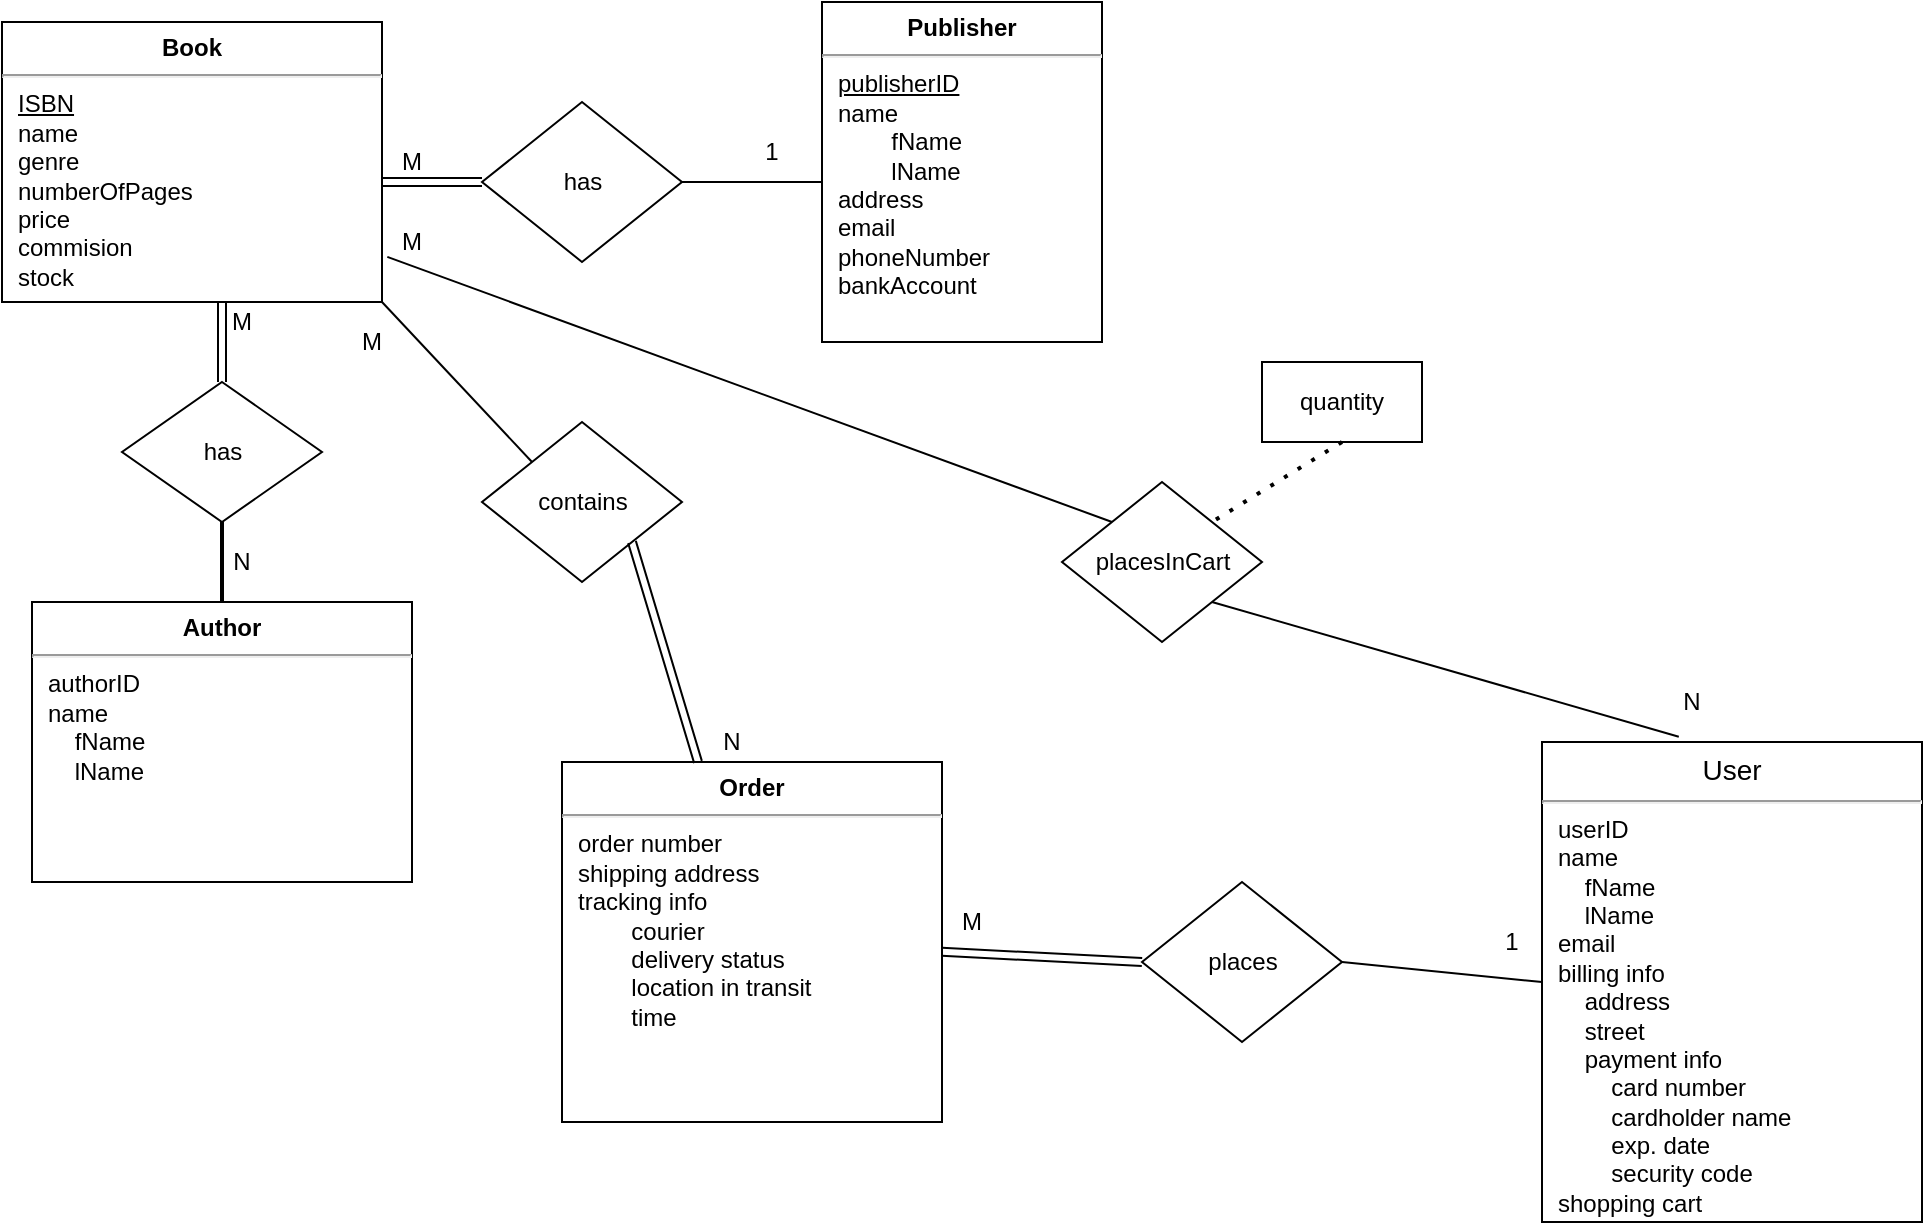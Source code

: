 <mxfile>
    <diagram id="R2lEEEUBdFMjLlhIrx00" name="Page-1">
        <mxGraphModel dx="2448" dy="929" grid="1" gridSize="10" guides="1" tooltips="1" connect="1" arrows="1" fold="1" page="1" pageScale="1" pageWidth="850" pageHeight="1100" math="0" shadow="0" extFonts="Permanent Marker^https://fonts.googleapis.com/css?family=Permanent+Marker">
            <root>
                <mxCell id="0"/>
                <mxCell id="1" parent="0"/>
                <mxCell id="14" value="has" style="shape=rhombus;html=1;dashed=0;whitespace=wrap;perimeter=rhombusPerimeter;" vertex="1" parent="1">
                    <mxGeometry x="-250" y="230" width="100" height="70" as="geometry"/>
                </mxCell>
                <mxCell id="16" style="edgeStyle=none;shape=link;html=1;exitX=0.5;exitY=1;exitDx=0;exitDy=0;entryX=0.5;entryY=0;entryDx=0;entryDy=0;strokeColor=default;" edge="1" parent="1" target="14">
                    <mxGeometry relative="1" as="geometry">
                        <mxPoint x="-200" y="190" as="sourcePoint"/>
                    </mxGeometry>
                </mxCell>
                <mxCell id="18" value="" style="line;strokeWidth=2;direction=south;html=1;" vertex="1" parent="1">
                    <mxGeometry x="-205" y="300" width="10" height="40" as="geometry"/>
                </mxCell>
                <mxCell id="19" value="M" style="text;html=1;strokeColor=none;fillColor=none;align=center;verticalAlign=middle;whiteSpace=wrap;rounded=0;" vertex="1" parent="1">
                    <mxGeometry x="-205" y="190" width="30" height="20" as="geometry"/>
                </mxCell>
                <mxCell id="21" value="N" style="text;html=1;strokeColor=none;fillColor=none;align=center;verticalAlign=middle;whiteSpace=wrap;rounded=0;" vertex="1" parent="1">
                    <mxGeometry x="-205" y="310" width="30" height="20" as="geometry"/>
                </mxCell>
                <mxCell id="22" value="has" style="shape=rhombus;html=1;dashed=0;whitespace=wrap;perimeter=rhombusPerimeter;" vertex="1" parent="1">
                    <mxGeometry x="-70" y="90" width="100" height="80" as="geometry"/>
                </mxCell>
                <mxCell id="25" value="" style="line;strokeWidth=1;rotatable=0;dashed=0;labelPosition=right;align=left;verticalAlign=middle;spacingTop=0;spacingLeft=6;points=[];portConstraint=eastwest;" vertex="1" parent="1">
                    <mxGeometry x="30" y="125" width="70" height="10" as="geometry"/>
                </mxCell>
                <mxCell id="26" style="edgeStyle=none;shape=link;html=1;exitX=1;exitY=0.5;exitDx=0;exitDy=0;entryX=0;entryY=0.5;entryDx=0;entryDy=0;strokeColor=default;" edge="1" parent="1" target="22">
                    <mxGeometry relative="1" as="geometry">
                        <mxPoint x="-120" y="130" as="sourcePoint"/>
                    </mxGeometry>
                </mxCell>
                <mxCell id="27" value="M" style="text;html=1;strokeColor=none;fillColor=none;align=center;verticalAlign=middle;whiteSpace=wrap;rounded=0;" vertex="1" parent="1">
                    <mxGeometry x="-120" y="110" width="30" height="20" as="geometry"/>
                </mxCell>
                <mxCell id="28" value="1" style="text;html=1;strokeColor=none;fillColor=none;align=center;verticalAlign=middle;whiteSpace=wrap;rounded=0;" vertex="1" parent="1">
                    <mxGeometry x="60" y="105" width="30" height="20" as="geometry"/>
                </mxCell>
                <mxCell id="61" value="&lt;p style=&quot;margin: 0px ; margin-top: 6px ; text-align: center&quot;&gt;&lt;b&gt;Book&lt;/b&gt;&lt;/p&gt;&lt;hr&gt;&lt;p style=&quot;margin: 0px ; margin-left: 8px&quot;&gt;&lt;u&gt;ISBN&lt;/u&gt;&lt;/p&gt;&lt;p style=&quot;margin: 0px ; margin-left: 8px&quot;&gt;name&lt;/p&gt;&lt;p style=&quot;margin: 0px ; margin-left: 8px&quot;&gt;genre&lt;/p&gt;&lt;p style=&quot;margin: 0px ; margin-left: 8px&quot;&gt;numberOfPages&lt;/p&gt;&lt;p style=&quot;margin: 0px ; margin-left: 8px&quot;&gt;price&lt;/p&gt;&lt;p style=&quot;margin: 0px ; margin-left: 8px&quot;&gt;commision&lt;/p&gt;&lt;p style=&quot;margin: 0px ; margin-left: 8px&quot;&gt;stock&lt;/p&gt;&lt;p style=&quot;margin: 0px ; margin-left: 8px&quot;&gt;&lt;br&gt;&lt;/p&gt;&lt;p style=&quot;margin: 0px ; margin-left: 8px&quot;&gt;&lt;br&gt;&lt;/p&gt;&lt;p style=&quot;margin: 0px ; margin-left: 8px&quot;&gt;&lt;br&gt;&lt;/p&gt;&lt;p style=&quot;margin: 0px ; margin-left: 8px&quot;&gt;&lt;br&gt;&lt;/p&gt;&lt;p style=&quot;margin: 0px ; margin-left: 8px&quot;&gt;&lt;br&gt;&lt;/p&gt;&lt;p style=&quot;margin: 0px ; margin-left: 8px&quot;&gt;&lt;br&gt;&lt;/p&gt;" style="align=left;overflow=fill;html=1;dropTarget=0;" vertex="1" parent="1">
                    <mxGeometry x="-310" y="50" width="190" height="140" as="geometry"/>
                </mxCell>
                <mxCell id="63" value="&lt;p style=&quot;margin: 0px ; margin-top: 6px ; text-align: center&quot;&gt;&lt;b&gt;Publisher&lt;/b&gt;&lt;/p&gt;&lt;hr&gt;&lt;p style=&quot;margin: 0px ; margin-left: 8px&quot;&gt;&lt;u&gt;publisherID&lt;/u&gt;&lt;/p&gt;&lt;p style=&quot;margin: 0px ; margin-left: 8px&quot;&gt;name&lt;/p&gt;&lt;p style=&quot;margin: 0px ; margin-left: 8px&quot;&gt;&lt;span style=&quot;white-space: pre&quot;&gt;&#9;&lt;/span&gt;fName&lt;br&gt;&lt;/p&gt;&lt;p style=&quot;margin: 0px ; margin-left: 8px&quot;&gt;&lt;span style=&quot;white-space: pre&quot;&gt;&#9;&lt;/span&gt;lName&lt;br&gt;&lt;/p&gt;&lt;p style=&quot;margin: 0px ; margin-left: 8px&quot;&gt;address&lt;/p&gt;&lt;p style=&quot;margin: 0px ; margin-left: 8px&quot;&gt;email&lt;/p&gt;&lt;p style=&quot;margin: 0px ; margin-left: 8px&quot;&gt;phoneNumber&lt;/p&gt;&lt;p style=&quot;margin: 0px ; margin-left: 8px&quot;&gt;bankAccount&lt;/p&gt;&lt;p style=&quot;margin: 0px ; margin-left: 8px&quot;&gt;&lt;br&gt;&lt;/p&gt;&lt;p style=&quot;margin: 0px ; margin-left: 8px&quot;&gt;&lt;br&gt;&lt;/p&gt;&lt;p style=&quot;margin: 0px ; margin-left: 8px&quot;&gt;&lt;br&gt;&lt;/p&gt;&lt;p style=&quot;margin: 0px ; margin-left: 8px&quot;&gt;&lt;br&gt;&lt;/p&gt;&lt;p style=&quot;margin: 0px ; margin-left: 8px&quot;&gt;&lt;br&gt;&lt;/p&gt;&lt;p style=&quot;margin: 0px ; margin-left: 8px&quot;&gt;&lt;br&gt;&lt;/p&gt;" style="align=left;overflow=fill;html=1;dropTarget=0;" vertex="1" parent="1">
                    <mxGeometry x="100" y="40" width="140" height="170" as="geometry"/>
                </mxCell>
                <mxCell id="65" value="&lt;p style=&quot;margin: 0px ; margin-top: 6px ; text-align: center&quot;&gt;&lt;b&gt;Author&lt;/b&gt;&lt;/p&gt;&lt;hr&gt;&lt;p style=&quot;margin: 0px ; margin-left: 8px&quot;&gt;authorID&lt;br style=&quot;padding: 0px ; margin: 0px&quot;&gt;name&lt;br style=&quot;padding: 0px ; margin: 0px&quot;&gt;&amp;nbsp;&amp;nbsp;&amp;nbsp;&amp;nbsp;fName&lt;br style=&quot;padding: 0px ; margin: 0px&quot;&gt;&amp;nbsp;&amp;nbsp;&amp;nbsp;&amp;nbsp;lName&lt;/p&gt;&lt;div style=&quot;padding: 0px ; margin: 0px&quot;&gt;&lt;br style=&quot;padding: 0px ; margin: 0px&quot;&gt;&lt;/div&gt;&lt;p style=&quot;margin: 0px ; margin-left: 8px&quot;&gt;&lt;br&gt;&lt;/p&gt;&lt;p style=&quot;margin: 0px ; margin-left: 8px&quot;&gt;&lt;br&gt;&lt;/p&gt;&lt;p style=&quot;margin: 0px ; margin-left: 8px&quot;&gt;&lt;br&gt;&lt;/p&gt;&lt;p style=&quot;margin: 0px ; margin-left: 8px&quot;&gt;&lt;br&gt;&lt;/p&gt;&lt;p style=&quot;margin: 0px ; margin-left: 8px&quot;&gt;&lt;br&gt;&lt;/p&gt;&lt;p style=&quot;margin: 0px ; margin-left: 8px&quot;&gt;&lt;br&gt;&lt;/p&gt;&lt;p style=&quot;margin: 0px ; margin-left: 8px&quot;&gt;&lt;br&gt;&lt;/p&gt;" style="align=left;overflow=fill;html=1;dropTarget=0;" vertex="1" parent="1">
                    <mxGeometry x="-295" y="340" width="190" height="140" as="geometry"/>
                </mxCell>
                <mxCell id="67" value="&lt;p style=&quot;margin: 0px ; margin-top: 6px ; text-align: center&quot;&gt;&lt;span style=&quot;font-size: 14px&quot;&gt;User&lt;/span&gt;&lt;br&gt;&lt;/p&gt;&lt;hr&gt;&lt;p style=&quot;margin: 0px ; margin-left: 8px&quot;&gt;userID&lt;/p&gt;&lt;p style=&quot;margin: 0px ; margin-left: 8px&quot;&gt;name&lt;br style=&quot;padding: 0px ; margin: 0px&quot;&gt;&amp;nbsp;&amp;nbsp;&amp;nbsp;&amp;nbsp;fName&lt;br style=&quot;padding: 0px ; margin: 0px&quot;&gt;&amp;nbsp;&amp;nbsp;&amp;nbsp;&amp;nbsp;lName&lt;br style=&quot;padding: 0px ; margin: 0px&quot;&gt;email&lt;br style=&quot;padding: 0px ; margin: 0px&quot;&gt;billing info&lt;br style=&quot;padding: 0px ; margin: 0px&quot;&gt;&amp;nbsp;&amp;nbsp;&amp;nbsp;&amp;nbsp;address&lt;br style=&quot;padding: 0px ; margin: 0px&quot;&gt;&amp;nbsp;&amp;nbsp;&amp;nbsp;&amp;nbsp;street&lt;br style=&quot;padding: 0px ; margin: 0px&quot;&gt;&amp;nbsp;&amp;nbsp;&amp;nbsp;&amp;nbsp;payment info&lt;br style=&quot;padding: 0px ; margin: 0px&quot;&gt;&amp;nbsp;&amp;nbsp;&amp;nbsp;&amp;nbsp;&amp;nbsp;&amp;nbsp;&amp;nbsp;&amp;nbsp;card number&lt;br style=&quot;padding: 0px ; margin: 0px&quot;&gt;&amp;nbsp;&amp;nbsp;&amp;nbsp;&amp;nbsp;&amp;nbsp;&amp;nbsp;&amp;nbsp;&amp;nbsp;cardholder name&lt;br style=&quot;padding: 0px ; margin: 0px&quot;&gt;&amp;nbsp;&amp;nbsp;&amp;nbsp;&amp;nbsp;&amp;nbsp;&amp;nbsp;&amp;nbsp;&amp;nbsp;exp. date&lt;br style=&quot;padding: 0px ; margin: 0px&quot;&gt;&amp;nbsp;&amp;nbsp;&amp;nbsp;&amp;nbsp;&amp;nbsp;&amp;nbsp;&amp;nbsp;&amp;nbsp;security code&lt;/p&gt;&lt;p style=&quot;margin: 0px ; margin-left: 8px&quot;&gt;shopping cart&lt;/p&gt;&lt;p style=&quot;margin: 0px ; margin-left: 8px&quot;&gt;&lt;span style=&quot;white-space: pre&quot;&gt;&#9;&lt;/span&gt;&lt;br&gt;&lt;/p&gt;&lt;div style=&quot;padding: 0px ; margin: 0px&quot;&gt;&lt;br style=&quot;padding: 0px ; margin: 0px&quot;&gt;&lt;/div&gt;&lt;div style=&quot;padding: 0px ; margin: 0px&quot;&gt;&lt;br style=&quot;padding: 0px ; margin: 0px&quot;&gt;&lt;/div&gt;&lt;p style=&quot;margin: 0px ; margin-left: 8px&quot;&gt;&lt;br&gt;&lt;/p&gt;&lt;p style=&quot;margin: 0px ; margin-left: 8px&quot;&gt;&lt;br&gt;&lt;/p&gt;&lt;p style=&quot;margin: 0px ; margin-left: 8px&quot;&gt;&lt;br&gt;&lt;/p&gt;&lt;p style=&quot;margin: 0px ; margin-left: 8px&quot;&gt;&lt;br&gt;&lt;/p&gt;&lt;p style=&quot;margin: 0px ; margin-left: 8px&quot;&gt;&lt;br&gt;&lt;/p&gt;&lt;p style=&quot;margin: 0px ; margin-left: 8px&quot;&gt;&lt;br&gt;&lt;/p&gt;&lt;p style=&quot;margin: 0px ; margin-left: 8px&quot;&gt;&lt;br&gt;&lt;/p&gt;" style="align=left;overflow=fill;html=1;dropTarget=0;" vertex="1" parent="1">
                    <mxGeometry x="460" y="410" width="190" height="240" as="geometry"/>
                </mxCell>
                <mxCell id="72" value="&lt;p style=&quot;margin: 0px ; margin-top: 6px ; text-align: center&quot;&gt;&lt;b&gt;Order&lt;/b&gt;&lt;/p&gt;&lt;hr&gt;&lt;p style=&quot;margin: 0px ; margin-left: 8px&quot;&gt;order number&lt;br style=&quot;padding: 0px ; margin: 0px&quot;&gt;shipping address&lt;br style=&quot;padding: 0px ; margin: 0px&quot;&gt;tracking info&amp;nbsp;&lt;/p&gt;&lt;p style=&quot;margin: 0px ; margin-left: 8px&quot;&gt;&lt;span style=&quot;white-space: pre&quot;&gt;&#9;&lt;/span&gt;courier&lt;/p&gt;&lt;p style=&quot;margin: 0px ; margin-left: 8px&quot;&gt;&lt;span style=&quot;white-space: pre&quot;&gt;&#9;&lt;/span&gt;delivery status&amp;nbsp;&lt;/p&gt;&lt;p style=&quot;margin: 0px ; margin-left: 8px&quot;&gt;&lt;span style=&quot;white-space: pre&quot;&gt;&#9;&lt;/span&gt;location in transit&amp;nbsp;&lt;/p&gt;&lt;p style=&quot;margin: 0px ; margin-left: 8px&quot;&gt;&lt;span style=&quot;white-space: pre&quot;&gt;&#9;&lt;/span&gt;time&lt;br&gt;&lt;/p&gt;&lt;div style=&quot;padding: 0px ; margin: 0px&quot;&gt;&lt;br style=&quot;padding: 0px ; margin: 0px&quot;&gt;&lt;/div&gt;&lt;p style=&quot;margin: 0px ; margin-left: 8px&quot;&gt;&lt;br&gt;&lt;/p&gt;&lt;p style=&quot;margin: 0px ; margin-left: 8px&quot;&gt;&lt;br&gt;&lt;/p&gt;&lt;p style=&quot;margin: 0px ; margin-left: 8px&quot;&gt;&lt;br&gt;&lt;/p&gt;&lt;p style=&quot;margin: 0px ; margin-left: 8px&quot;&gt;&lt;br&gt;&lt;/p&gt;&lt;p style=&quot;margin: 0px ; margin-left: 8px&quot;&gt;&lt;br&gt;&lt;/p&gt;&lt;p style=&quot;margin: 0px ; margin-left: 8px&quot;&gt;&lt;br&gt;&lt;/p&gt;&lt;p style=&quot;margin: 0px ; margin-left: 8px&quot;&gt;&lt;br&gt;&lt;/p&gt;" style="align=left;overflow=fill;html=1;dropTarget=0;" vertex="1" parent="1">
                    <mxGeometry x="-30" y="420" width="190" height="180" as="geometry"/>
                </mxCell>
                <mxCell id="74" value="contains" style="shape=rhombus;html=1;dashed=0;whitespace=wrap;perimeter=rhombusPerimeter;" vertex="1" parent="1">
                    <mxGeometry x="-70" y="250" width="100" height="80" as="geometry"/>
                </mxCell>
                <mxCell id="78" value="" style="endArrow=none;html=1;entryX=1;entryY=1;entryDx=0;entryDy=0;exitX=0;exitY=0;exitDx=0;exitDy=0;" edge="1" parent="1" source="74" target="61">
                    <mxGeometry width="50" height="50" relative="1" as="geometry">
                        <mxPoint x="150.0" y="330.0" as="sourcePoint"/>
                        <mxPoint x="35.0" y="290.0" as="targetPoint"/>
                    </mxGeometry>
                </mxCell>
                <mxCell id="80" value="placesInCart" style="shape=rhombus;html=1;dashed=0;whitespace=wrap;perimeter=rhombusPerimeter;" vertex="1" parent="1">
                    <mxGeometry x="220" y="280" width="100" height="80" as="geometry"/>
                </mxCell>
                <mxCell id="81" value="places" style="shape=rhombus;html=1;dashed=0;whitespace=wrap;perimeter=rhombusPerimeter;" vertex="1" parent="1">
                    <mxGeometry x="260" y="480" width="100" height="80" as="geometry"/>
                </mxCell>
                <mxCell id="83" value="" style="endArrow=none;html=1;entryX=0;entryY=0.5;entryDx=0;entryDy=0;exitX=1;exitY=0.5;exitDx=0;exitDy=0;" edge="1" parent="1" source="81" target="67">
                    <mxGeometry width="50" height="50" relative="1" as="geometry">
                        <mxPoint x="85.0" y="440.0" as="sourcePoint"/>
                        <mxPoint x="35.5" y="311.04" as="targetPoint"/>
                    </mxGeometry>
                </mxCell>
                <mxCell id="84" value="" style="endArrow=none;html=1;entryX=1;entryY=1;entryDx=0;entryDy=0;exitX=0.36;exitY=-0.011;exitDx=0;exitDy=0;exitPerimeter=0;" edge="1" parent="1" source="67" target="80">
                    <mxGeometry width="50" height="50" relative="1" as="geometry">
                        <mxPoint x="95.0" y="450.0" as="sourcePoint"/>
                        <mxPoint x="45.5" y="321.04" as="targetPoint"/>
                    </mxGeometry>
                </mxCell>
                <mxCell id="88" value="" style="endArrow=none;html=1;entryX=1.014;entryY=0.839;entryDx=0;entryDy=0;exitX=0;exitY=0;exitDx=0;exitDy=0;entryPerimeter=0;" edge="1" parent="1" source="80" target="61">
                    <mxGeometry width="50" height="50" relative="1" as="geometry">
                        <mxPoint x="176.7" y="338.68" as="sourcePoint"/>
                        <mxPoint x="-46.7" y="191.32" as="targetPoint"/>
                    </mxGeometry>
                </mxCell>
                <mxCell id="89" value="quantity" style="rounded=0;whiteSpace=wrap;html=1;" vertex="1" parent="1">
                    <mxGeometry x="320" y="220" width="80" height="40" as="geometry"/>
                </mxCell>
                <mxCell id="90" value="" style="endArrow=none;dashed=1;html=1;dashPattern=1 3;strokeWidth=2;entryX=1;entryY=0;entryDx=0;entryDy=0;exitX=0.5;exitY=1;exitDx=0;exitDy=0;" edge="1" parent="1" source="89" target="80">
                    <mxGeometry width="50" height="50" relative="1" as="geometry">
                        <mxPoint x="210" y="440" as="sourcePoint"/>
                        <mxPoint x="260" y="390" as="targetPoint"/>
                    </mxGeometry>
                </mxCell>
                <mxCell id="93" value="M" style="text;html=1;strokeColor=none;fillColor=none;align=center;verticalAlign=middle;whiteSpace=wrap;rounded=0;" vertex="1" parent="1">
                    <mxGeometry x="-140" y="200" width="30" height="20" as="geometry"/>
                </mxCell>
                <mxCell id="94" value="M" style="text;html=1;strokeColor=none;fillColor=none;align=center;verticalAlign=middle;whiteSpace=wrap;rounded=0;" vertex="1" parent="1">
                    <mxGeometry x="160" y="490" width="30" height="20" as="geometry"/>
                </mxCell>
                <mxCell id="95" value="1" style="text;html=1;strokeColor=none;fillColor=none;align=center;verticalAlign=middle;whiteSpace=wrap;rounded=0;" vertex="1" parent="1">
                    <mxGeometry x="430" y="500" width="30" height="20" as="geometry"/>
                </mxCell>
                <mxCell id="96" value="M" style="text;html=1;strokeColor=none;fillColor=none;align=center;verticalAlign=middle;whiteSpace=wrap;rounded=0;" vertex="1" parent="1">
                    <mxGeometry x="-120" y="150" width="30" height="20" as="geometry"/>
                </mxCell>
                <mxCell id="98" value="N" style="text;html=1;strokeColor=none;fillColor=none;align=center;verticalAlign=middle;whiteSpace=wrap;rounded=0;" vertex="1" parent="1">
                    <mxGeometry x="520" y="380" width="30" height="20" as="geometry"/>
                </mxCell>
                <mxCell id="99" value="N" style="text;html=1;strokeColor=none;fillColor=none;align=center;verticalAlign=middle;whiteSpace=wrap;rounded=0;" vertex="1" parent="1">
                    <mxGeometry x="40" y="400" width="30" height="20" as="geometry"/>
                </mxCell>
                <mxCell id="101" value="" style="shape=link;html=1;entryX=0;entryY=0.5;entryDx=0;entryDy=0;" edge="1" parent="1" source="72" target="81">
                    <mxGeometry width="100" relative="1" as="geometry">
                        <mxPoint x="190" y="410" as="sourcePoint"/>
                        <mxPoint x="290" y="410" as="targetPoint"/>
                    </mxGeometry>
                </mxCell>
                <mxCell id="103" value="" style="shape=link;html=1;exitX=1;exitY=1;exitDx=0;exitDy=0;" edge="1" parent="1" source="74" target="72">
                    <mxGeometry width="100" relative="1" as="geometry">
                        <mxPoint x="190" y="410" as="sourcePoint"/>
                        <mxPoint x="290" y="410" as="targetPoint"/>
                    </mxGeometry>
                </mxCell>
            </root>
        </mxGraphModel>
    </diagram>
</mxfile>